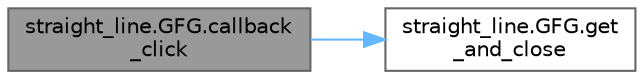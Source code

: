 digraph "straight_line.GFG.callback_click"
{
 // LATEX_PDF_SIZE
  bgcolor="transparent";
  edge [fontname=Helvetica,fontsize=10,labelfontname=Helvetica,labelfontsize=10];
  node [fontname=Helvetica,fontsize=10,shape=box,height=0.2,width=0.4];
  rankdir="LR";
  Node1 [id="Node000001",label="straight_line.GFG.callback\l_click",height=0.2,width=0.4,color="gray40", fillcolor="grey60", style="filled", fontcolor="black",tooltip=" "];
  Node1 -> Node2 [id="edge1_Node000001_Node000002",color="steelblue1",style="solid",tooltip=" "];
  Node2 [id="Node000002",label="straight_line.GFG.get\l_and_close",height=0.2,width=0.4,color="grey40", fillcolor="white", style="filled",URL="$classstraight__line_1_1_g_f_g.html#a095ba1c0add611c71f9eacb92d687fc0",tooltip=" "];
}
